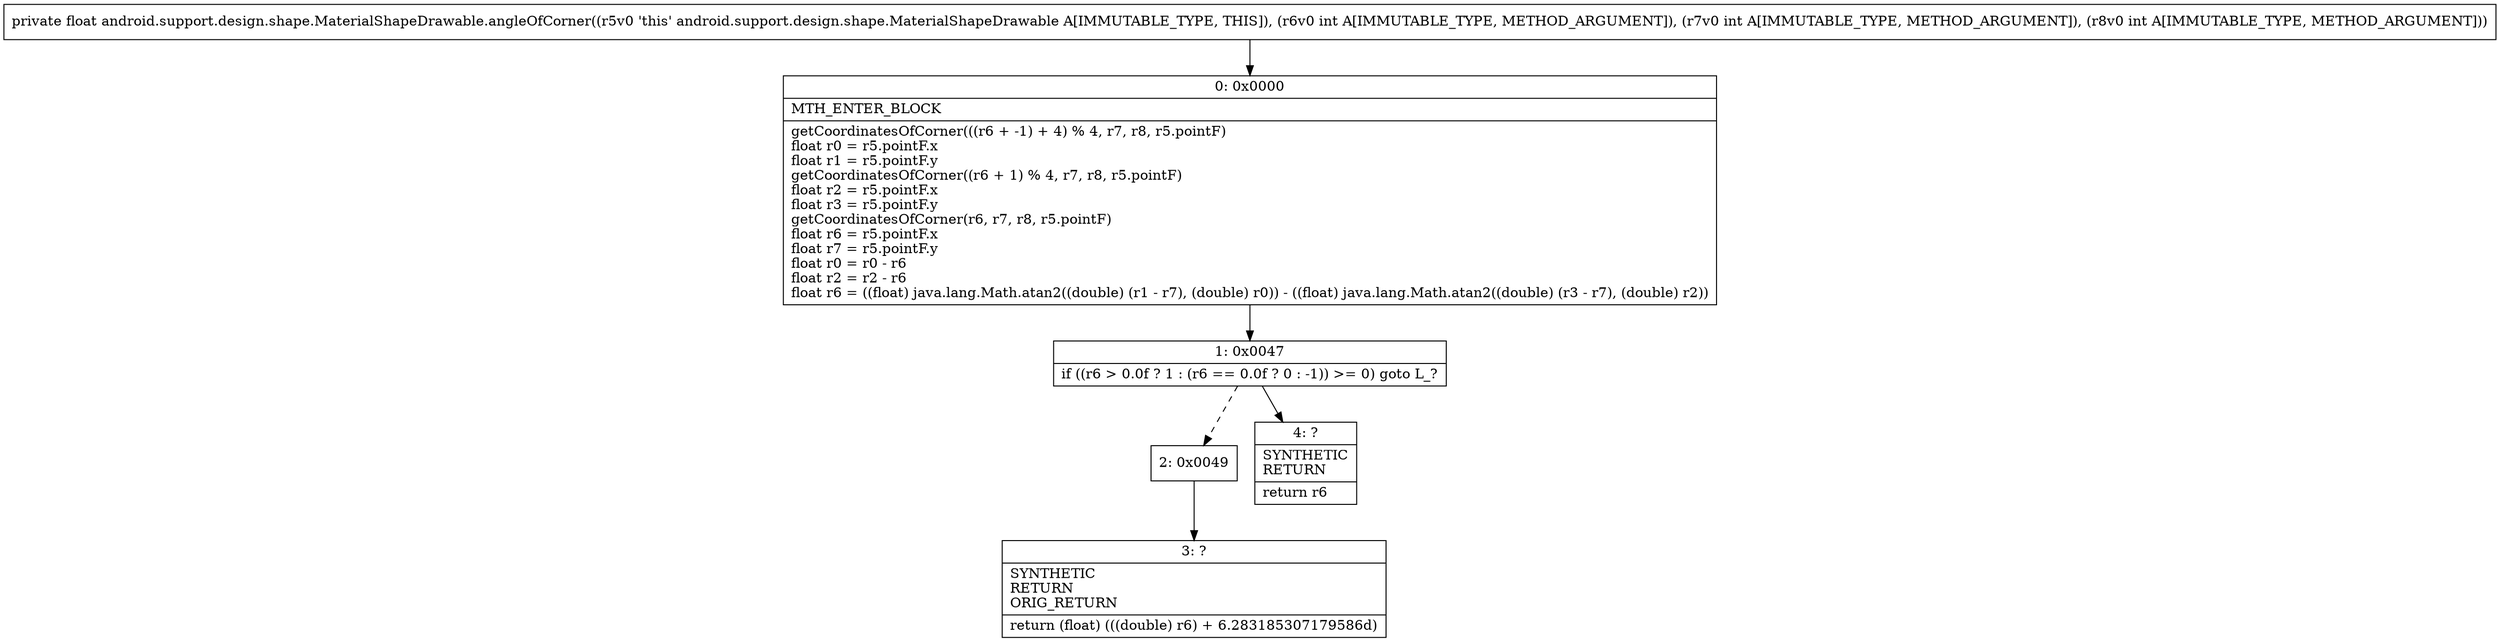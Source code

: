 digraph "CFG forandroid.support.design.shape.MaterialShapeDrawable.angleOfCorner(III)F" {
Node_0 [shape=record,label="{0\:\ 0x0000|MTH_ENTER_BLOCK\l|getCoordinatesOfCorner(((r6 + \-1) + 4) % 4, r7, r8, r5.pointF)\lfloat r0 = r5.pointF.x\lfloat r1 = r5.pointF.y\lgetCoordinatesOfCorner((r6 + 1) % 4, r7, r8, r5.pointF)\lfloat r2 = r5.pointF.x\lfloat r3 = r5.pointF.y\lgetCoordinatesOfCorner(r6, r7, r8, r5.pointF)\lfloat r6 = r5.pointF.x\lfloat r7 = r5.pointF.y\lfloat r0 = r0 \- r6\lfloat r2 = r2 \- r6\lfloat r6 = ((float) java.lang.Math.atan2((double) (r1 \- r7), (double) r0)) \- ((float) java.lang.Math.atan2((double) (r3 \- r7), (double) r2))\l}"];
Node_1 [shape=record,label="{1\:\ 0x0047|if ((r6 \> 0.0f ? 1 : (r6 == 0.0f ? 0 : \-1)) \>= 0) goto L_?\l}"];
Node_2 [shape=record,label="{2\:\ 0x0049}"];
Node_3 [shape=record,label="{3\:\ ?|SYNTHETIC\lRETURN\lORIG_RETURN\l|return (float) (((double) r6) + 6.283185307179586d)\l}"];
Node_4 [shape=record,label="{4\:\ ?|SYNTHETIC\lRETURN\l|return r6\l}"];
MethodNode[shape=record,label="{private float android.support.design.shape.MaterialShapeDrawable.angleOfCorner((r5v0 'this' android.support.design.shape.MaterialShapeDrawable A[IMMUTABLE_TYPE, THIS]), (r6v0 int A[IMMUTABLE_TYPE, METHOD_ARGUMENT]), (r7v0 int A[IMMUTABLE_TYPE, METHOD_ARGUMENT]), (r8v0 int A[IMMUTABLE_TYPE, METHOD_ARGUMENT])) }"];
MethodNode -> Node_0;
Node_0 -> Node_1;
Node_1 -> Node_2[style=dashed];
Node_1 -> Node_4;
Node_2 -> Node_3;
}

